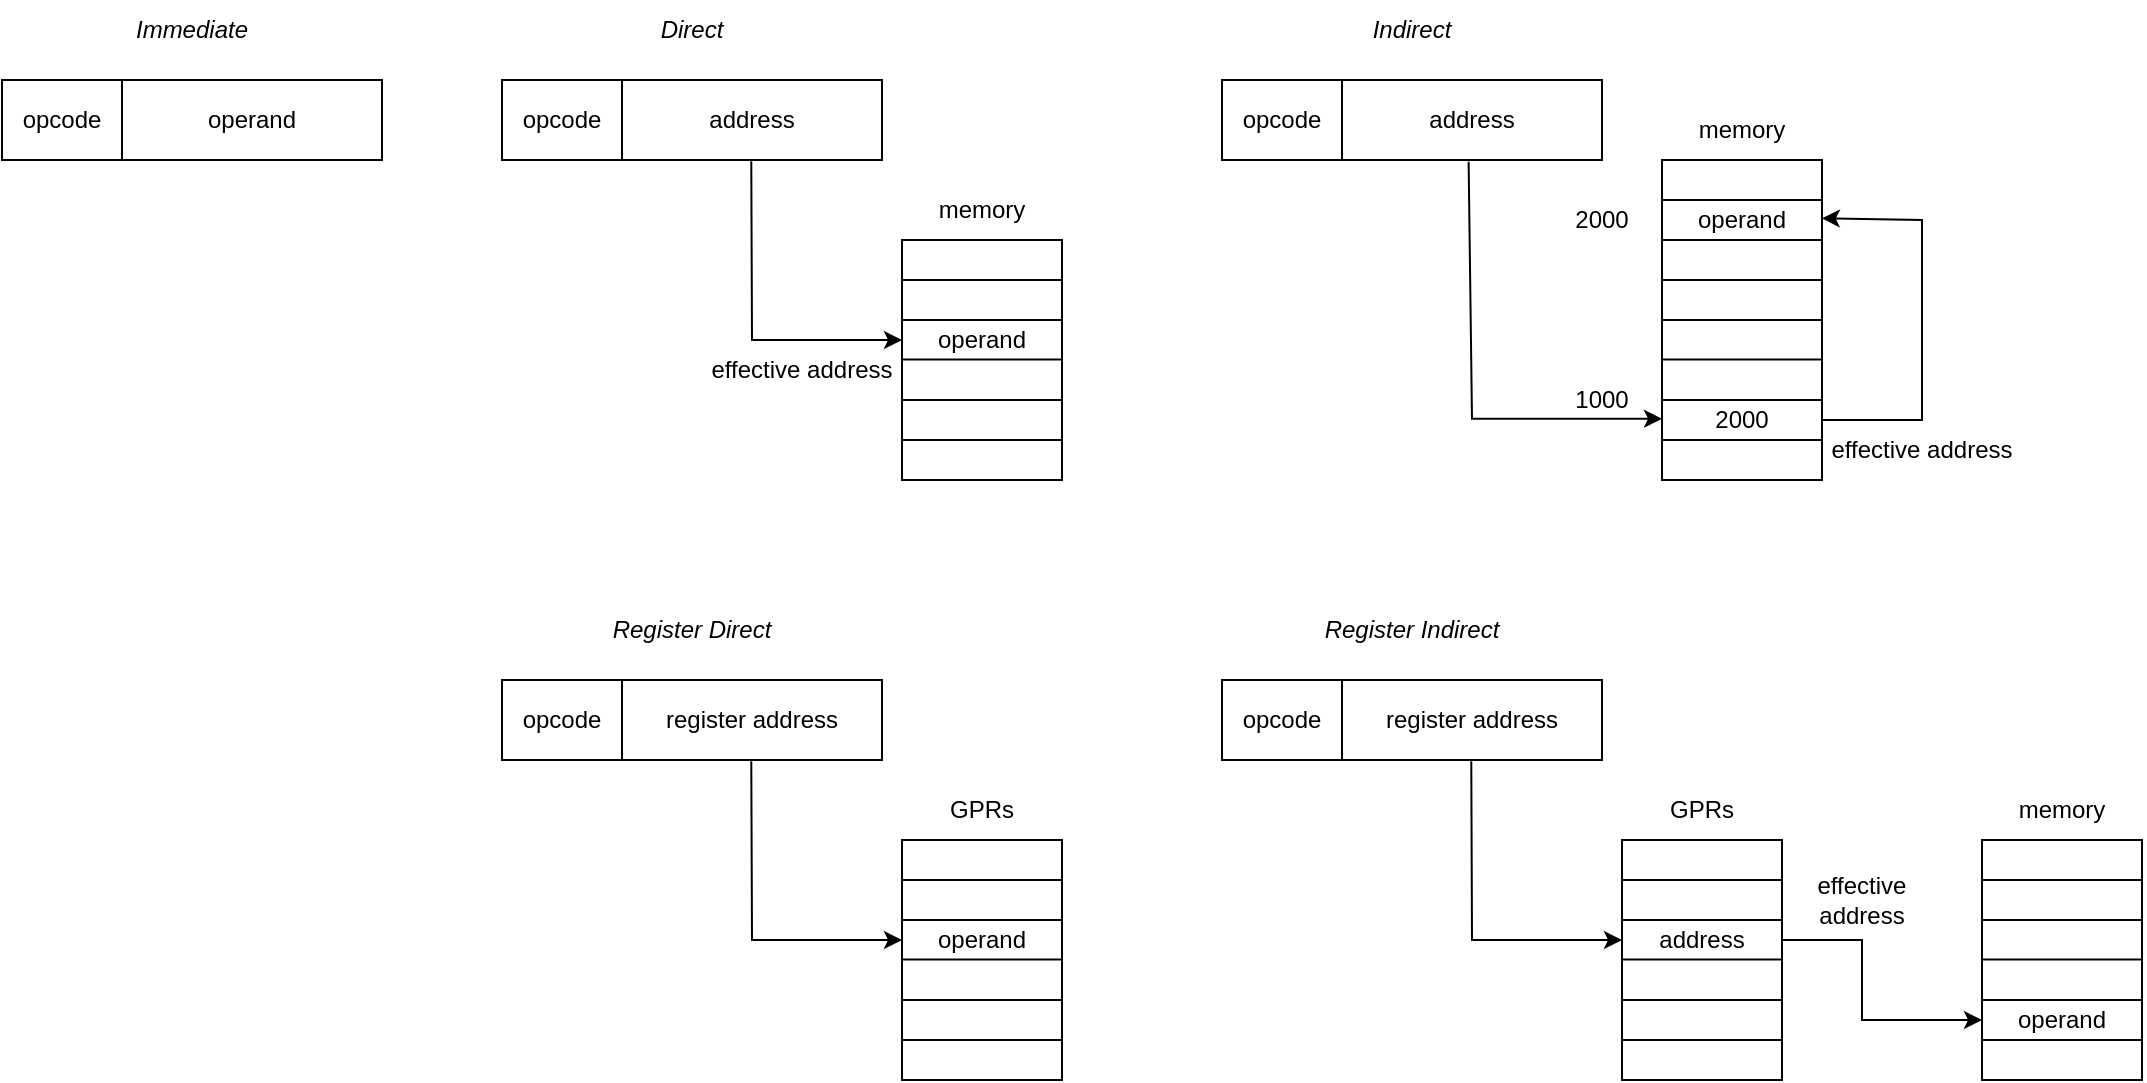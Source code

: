<mxfile version="22.1.4" type="device">
  <diagram name="Page-1" id="ot3oJ0A_FJG3IO7jYxw4">
    <mxGraphModel dx="1259" dy="679" grid="1" gridSize="10" guides="1" tooltips="1" connect="1" arrows="1" fold="1" page="1" pageScale="1" pageWidth="850" pageHeight="1100" math="0" shadow="0">
      <root>
        <mxCell id="0" />
        <mxCell id="1" parent="0" />
        <mxCell id="2TrJgn0k99Wz9AcOf1YM-1" value="" style="rounded=0;whiteSpace=wrap;html=1;" vertex="1" parent="1">
          <mxGeometry y="120" width="190" height="40" as="geometry" />
        </mxCell>
        <mxCell id="2TrJgn0k99Wz9AcOf1YM-2" value="opcode" style="text;html=1;strokeColor=none;fillColor=none;align=center;verticalAlign=middle;whiteSpace=wrap;rounded=0;" vertex="1" parent="1">
          <mxGeometry y="125" width="60" height="30" as="geometry" />
        </mxCell>
        <mxCell id="2TrJgn0k99Wz9AcOf1YM-3" value="" style="endArrow=none;html=1;rounded=0;entryX=0.325;entryY=0.018;entryDx=0;entryDy=0;entryPerimeter=0;" edge="1" parent="1">
          <mxGeometry width="50" height="50" relative="1" as="geometry">
            <mxPoint x="60" y="160" as="sourcePoint" />
            <mxPoint x="60" y="120.0" as="targetPoint" />
          </mxGeometry>
        </mxCell>
        <mxCell id="2TrJgn0k99Wz9AcOf1YM-4" value="operand" style="text;html=1;strokeColor=none;fillColor=none;align=center;verticalAlign=middle;whiteSpace=wrap;rounded=0;" vertex="1" parent="1">
          <mxGeometry x="60" y="125" width="130" height="30" as="geometry" />
        </mxCell>
        <mxCell id="2TrJgn0k99Wz9AcOf1YM-5" value="Immediate" style="text;html=1;strokeColor=none;fillColor=none;align=center;verticalAlign=middle;whiteSpace=wrap;rounded=0;fontStyle=2" vertex="1" parent="1">
          <mxGeometry x="10" y="80" width="170" height="30" as="geometry" />
        </mxCell>
        <mxCell id="2TrJgn0k99Wz9AcOf1YM-6" value="" style="rounded=0;whiteSpace=wrap;html=1;" vertex="1" parent="1">
          <mxGeometry x="250" y="120" width="190" height="40" as="geometry" />
        </mxCell>
        <mxCell id="2TrJgn0k99Wz9AcOf1YM-7" value="opcode" style="text;html=1;strokeColor=none;fillColor=none;align=center;verticalAlign=middle;whiteSpace=wrap;rounded=0;" vertex="1" parent="1">
          <mxGeometry x="250" y="125" width="60" height="30" as="geometry" />
        </mxCell>
        <mxCell id="2TrJgn0k99Wz9AcOf1YM-8" value="" style="endArrow=none;html=1;rounded=0;entryX=0.325;entryY=0.018;entryDx=0;entryDy=0;entryPerimeter=0;" edge="1" parent="1">
          <mxGeometry width="50" height="50" relative="1" as="geometry">
            <mxPoint x="310" y="160" as="sourcePoint" />
            <mxPoint x="310" y="120.0" as="targetPoint" />
          </mxGeometry>
        </mxCell>
        <mxCell id="2TrJgn0k99Wz9AcOf1YM-9" value="address" style="text;html=1;strokeColor=none;fillColor=none;align=center;verticalAlign=middle;whiteSpace=wrap;rounded=0;" vertex="1" parent="1">
          <mxGeometry x="310" y="125" width="130" height="30" as="geometry" />
        </mxCell>
        <mxCell id="2TrJgn0k99Wz9AcOf1YM-10" value="Direct" style="text;html=1;strokeColor=none;fillColor=none;align=center;verticalAlign=middle;whiteSpace=wrap;rounded=0;fontStyle=2" vertex="1" parent="1">
          <mxGeometry x="260" y="80" width="170" height="30" as="geometry" />
        </mxCell>
        <mxCell id="2TrJgn0k99Wz9AcOf1YM-11" value="" style="rounded=0;whiteSpace=wrap;html=1;" vertex="1" parent="1">
          <mxGeometry x="450" y="200" width="80" height="120" as="geometry" />
        </mxCell>
        <mxCell id="2TrJgn0k99Wz9AcOf1YM-12" value="" style="endArrow=none;html=1;rounded=0;" edge="1" parent="1">
          <mxGeometry width="50" height="50" relative="1" as="geometry">
            <mxPoint x="450" y="220" as="sourcePoint" />
            <mxPoint x="530" y="220" as="targetPoint" />
          </mxGeometry>
        </mxCell>
        <mxCell id="2TrJgn0k99Wz9AcOf1YM-13" value="" style="endArrow=none;html=1;rounded=0;" edge="1" parent="1">
          <mxGeometry width="50" height="50" relative="1" as="geometry">
            <mxPoint x="450" y="240" as="sourcePoint" />
            <mxPoint x="530" y="240" as="targetPoint" />
          </mxGeometry>
        </mxCell>
        <mxCell id="2TrJgn0k99Wz9AcOf1YM-14" value="" style="endArrow=none;html=1;rounded=0;" edge="1" parent="1">
          <mxGeometry width="50" height="50" relative="1" as="geometry">
            <mxPoint x="450" y="259.8" as="sourcePoint" />
            <mxPoint x="530" y="259.8" as="targetPoint" />
          </mxGeometry>
        </mxCell>
        <mxCell id="2TrJgn0k99Wz9AcOf1YM-15" value="" style="endArrow=none;html=1;rounded=0;" edge="1" parent="1">
          <mxGeometry width="50" height="50" relative="1" as="geometry">
            <mxPoint x="450" y="280" as="sourcePoint" />
            <mxPoint x="530" y="280" as="targetPoint" />
          </mxGeometry>
        </mxCell>
        <mxCell id="2TrJgn0k99Wz9AcOf1YM-16" value="" style="endArrow=none;html=1;rounded=0;" edge="1" parent="1">
          <mxGeometry width="50" height="50" relative="1" as="geometry">
            <mxPoint x="450" y="300" as="sourcePoint" />
            <mxPoint x="530" y="300" as="targetPoint" />
          </mxGeometry>
        </mxCell>
        <mxCell id="2TrJgn0k99Wz9AcOf1YM-18" value="operand" style="text;html=1;strokeColor=none;fillColor=none;align=center;verticalAlign=middle;whiteSpace=wrap;rounded=0;" vertex="1" parent="1">
          <mxGeometry x="450" y="240" width="80" height="20" as="geometry" />
        </mxCell>
        <mxCell id="2TrJgn0k99Wz9AcOf1YM-20" value="" style="endArrow=classic;html=1;rounded=0;exitX=0.656;exitY=1.015;exitDx=0;exitDy=0;exitPerimeter=0;entryX=0;entryY=0.5;entryDx=0;entryDy=0;" edge="1" parent="1" source="2TrJgn0k99Wz9AcOf1YM-6" target="2TrJgn0k99Wz9AcOf1YM-18">
          <mxGeometry width="50" height="50" relative="1" as="geometry">
            <mxPoint x="450" y="310" as="sourcePoint" />
            <mxPoint x="500" y="260" as="targetPoint" />
            <Array as="points">
              <mxPoint x="375" y="250" />
            </Array>
          </mxGeometry>
        </mxCell>
        <mxCell id="2TrJgn0k99Wz9AcOf1YM-21" value="memory" style="text;html=1;strokeColor=none;fillColor=none;align=center;verticalAlign=middle;whiteSpace=wrap;rounded=0;" vertex="1" parent="1">
          <mxGeometry x="450" y="170" width="80" height="30" as="geometry" />
        </mxCell>
        <mxCell id="2TrJgn0k99Wz9AcOf1YM-22" value="effective address" style="text;html=1;strokeColor=none;fillColor=none;align=center;verticalAlign=middle;whiteSpace=wrap;rounded=0;" vertex="1" parent="1">
          <mxGeometry x="350" y="250" width="100" height="30" as="geometry" />
        </mxCell>
        <mxCell id="2TrJgn0k99Wz9AcOf1YM-23" value="" style="rounded=0;whiteSpace=wrap;html=1;" vertex="1" parent="1">
          <mxGeometry x="610" y="120" width="190" height="40" as="geometry" />
        </mxCell>
        <mxCell id="2TrJgn0k99Wz9AcOf1YM-24" value="opcode" style="text;html=1;strokeColor=none;fillColor=none;align=center;verticalAlign=middle;whiteSpace=wrap;rounded=0;" vertex="1" parent="1">
          <mxGeometry x="610" y="125" width="60" height="30" as="geometry" />
        </mxCell>
        <mxCell id="2TrJgn0k99Wz9AcOf1YM-25" value="" style="endArrow=none;html=1;rounded=0;entryX=0.325;entryY=0.018;entryDx=0;entryDy=0;entryPerimeter=0;" edge="1" parent="1">
          <mxGeometry width="50" height="50" relative="1" as="geometry">
            <mxPoint x="670" y="160" as="sourcePoint" />
            <mxPoint x="670" y="120.0" as="targetPoint" />
          </mxGeometry>
        </mxCell>
        <mxCell id="2TrJgn0k99Wz9AcOf1YM-26" value="address" style="text;html=1;strokeColor=none;fillColor=none;align=center;verticalAlign=middle;whiteSpace=wrap;rounded=0;" vertex="1" parent="1">
          <mxGeometry x="670" y="125" width="130" height="30" as="geometry" />
        </mxCell>
        <mxCell id="2TrJgn0k99Wz9AcOf1YM-27" value="Indirect" style="text;html=1;strokeColor=none;fillColor=none;align=center;verticalAlign=middle;whiteSpace=wrap;rounded=0;fontStyle=2" vertex="1" parent="1">
          <mxGeometry x="620" y="80" width="170" height="30" as="geometry" />
        </mxCell>
        <mxCell id="2TrJgn0k99Wz9AcOf1YM-28" value="" style="rounded=0;whiteSpace=wrap;html=1;" vertex="1" parent="1">
          <mxGeometry x="830" y="160" width="80" height="160" as="geometry" />
        </mxCell>
        <mxCell id="2TrJgn0k99Wz9AcOf1YM-29" value="" style="endArrow=none;html=1;rounded=0;" edge="1" parent="1">
          <mxGeometry width="50" height="50" relative="1" as="geometry">
            <mxPoint x="830" y="220" as="sourcePoint" />
            <mxPoint x="910" y="220" as="targetPoint" />
          </mxGeometry>
        </mxCell>
        <mxCell id="2TrJgn0k99Wz9AcOf1YM-30" value="" style="endArrow=none;html=1;rounded=0;" edge="1" parent="1">
          <mxGeometry width="50" height="50" relative="1" as="geometry">
            <mxPoint x="830" y="240" as="sourcePoint" />
            <mxPoint x="910" y="240" as="targetPoint" />
          </mxGeometry>
        </mxCell>
        <mxCell id="2TrJgn0k99Wz9AcOf1YM-31" value="" style="endArrow=none;html=1;rounded=0;" edge="1" parent="1">
          <mxGeometry width="50" height="50" relative="1" as="geometry">
            <mxPoint x="830" y="259.8" as="sourcePoint" />
            <mxPoint x="910" y="259.8" as="targetPoint" />
          </mxGeometry>
        </mxCell>
        <mxCell id="2TrJgn0k99Wz9AcOf1YM-32" value="" style="endArrow=none;html=1;rounded=0;" edge="1" parent="1">
          <mxGeometry width="50" height="50" relative="1" as="geometry">
            <mxPoint x="830" y="280" as="sourcePoint" />
            <mxPoint x="910" y="280" as="targetPoint" />
          </mxGeometry>
        </mxCell>
        <mxCell id="2TrJgn0k99Wz9AcOf1YM-33" value="" style="endArrow=none;html=1;rounded=0;" edge="1" parent="1">
          <mxGeometry width="50" height="50" relative="1" as="geometry">
            <mxPoint x="830" y="300" as="sourcePoint" />
            <mxPoint x="910" y="300" as="targetPoint" />
          </mxGeometry>
        </mxCell>
        <mxCell id="2TrJgn0k99Wz9AcOf1YM-34" value="2000" style="text;html=1;strokeColor=none;fillColor=none;align=center;verticalAlign=middle;whiteSpace=wrap;rounded=0;" vertex="1" parent="1">
          <mxGeometry x="830" y="280" width="80" height="20" as="geometry" />
        </mxCell>
        <mxCell id="2TrJgn0k99Wz9AcOf1YM-35" value="" style="endArrow=classic;html=1;rounded=0;exitX=0.649;exitY=1.023;exitDx=0;exitDy=0;exitPerimeter=0;entryX=0;entryY=0.5;entryDx=0;entryDy=0;" edge="1" parent="1" source="2TrJgn0k99Wz9AcOf1YM-23">
          <mxGeometry width="50" height="50" relative="1" as="geometry">
            <mxPoint x="734.64" y="200.0" as="sourcePoint" />
            <mxPoint x="830.0" y="289.4" as="targetPoint" />
            <Array as="points">
              <mxPoint x="735" y="289.4" />
            </Array>
          </mxGeometry>
        </mxCell>
        <mxCell id="2TrJgn0k99Wz9AcOf1YM-36" value="memory" style="text;html=1;strokeColor=none;fillColor=none;align=center;verticalAlign=middle;whiteSpace=wrap;rounded=0;" vertex="1" parent="1">
          <mxGeometry x="830" y="130" width="80" height="30" as="geometry" />
        </mxCell>
        <mxCell id="2TrJgn0k99Wz9AcOf1YM-40" value="1000" style="text;html=1;strokeColor=none;fillColor=none;align=center;verticalAlign=middle;whiteSpace=wrap;rounded=0;" vertex="1" parent="1">
          <mxGeometry x="770" y="270" width="60" height="20" as="geometry" />
        </mxCell>
        <mxCell id="2TrJgn0k99Wz9AcOf1YM-41" value="" style="endArrow=none;html=1;rounded=0;" edge="1" parent="1">
          <mxGeometry width="50" height="50" relative="1" as="geometry">
            <mxPoint x="830" y="200" as="sourcePoint" />
            <mxPoint x="910" y="200" as="targetPoint" />
          </mxGeometry>
        </mxCell>
        <mxCell id="2TrJgn0k99Wz9AcOf1YM-42" value="" style="endArrow=none;html=1;rounded=0;" edge="1" parent="1">
          <mxGeometry width="50" height="50" relative="1" as="geometry">
            <mxPoint x="830" y="180" as="sourcePoint" />
            <mxPoint x="910" y="180" as="targetPoint" />
          </mxGeometry>
        </mxCell>
        <mxCell id="2TrJgn0k99Wz9AcOf1YM-43" value="2000" style="text;html=1;strokeColor=none;fillColor=none;align=center;verticalAlign=middle;whiteSpace=wrap;rounded=0;" vertex="1" parent="1">
          <mxGeometry x="770" y="180" width="60" height="20" as="geometry" />
        </mxCell>
        <mxCell id="2TrJgn0k99Wz9AcOf1YM-44" value="" style="endArrow=classic;html=1;rounded=0;exitX=1;exitY=0.5;exitDx=0;exitDy=0;entryX=0.999;entryY=0.182;entryDx=0;entryDy=0;entryPerimeter=0;" edge="1" parent="1" source="2TrJgn0k99Wz9AcOf1YM-34" target="2TrJgn0k99Wz9AcOf1YM-28">
          <mxGeometry width="50" height="50" relative="1" as="geometry">
            <mxPoint x="900" y="290" as="sourcePoint" />
            <mxPoint x="960" y="190" as="targetPoint" />
            <Array as="points">
              <mxPoint x="960" y="290" />
              <mxPoint x="960" y="190" />
            </Array>
          </mxGeometry>
        </mxCell>
        <mxCell id="2TrJgn0k99Wz9AcOf1YM-45" value="operand" style="text;html=1;strokeColor=none;fillColor=none;align=center;verticalAlign=middle;whiteSpace=wrap;rounded=0;" vertex="1" parent="1">
          <mxGeometry x="830" y="180" width="80" height="20" as="geometry" />
        </mxCell>
        <mxCell id="2TrJgn0k99Wz9AcOf1YM-46" value="effective address" style="text;html=1;strokeColor=none;fillColor=none;align=center;verticalAlign=middle;whiteSpace=wrap;rounded=0;" vertex="1" parent="1">
          <mxGeometry x="910" y="290" width="100" height="30" as="geometry" />
        </mxCell>
        <mxCell id="2TrJgn0k99Wz9AcOf1YM-47" value="" style="rounded=0;whiteSpace=wrap;html=1;" vertex="1" parent="1">
          <mxGeometry x="250" y="420" width="190" height="40" as="geometry" />
        </mxCell>
        <mxCell id="2TrJgn0k99Wz9AcOf1YM-48" value="opcode" style="text;html=1;strokeColor=none;fillColor=none;align=center;verticalAlign=middle;whiteSpace=wrap;rounded=0;" vertex="1" parent="1">
          <mxGeometry x="250" y="425" width="60" height="30" as="geometry" />
        </mxCell>
        <mxCell id="2TrJgn0k99Wz9AcOf1YM-49" value="" style="endArrow=none;html=1;rounded=0;entryX=0.325;entryY=0.018;entryDx=0;entryDy=0;entryPerimeter=0;" edge="1" parent="1">
          <mxGeometry width="50" height="50" relative="1" as="geometry">
            <mxPoint x="310" y="460" as="sourcePoint" />
            <mxPoint x="310" y="420" as="targetPoint" />
          </mxGeometry>
        </mxCell>
        <mxCell id="2TrJgn0k99Wz9AcOf1YM-50" value="register address" style="text;html=1;strokeColor=none;fillColor=none;align=center;verticalAlign=middle;whiteSpace=wrap;rounded=0;" vertex="1" parent="1">
          <mxGeometry x="310" y="425" width="130" height="30" as="geometry" />
        </mxCell>
        <mxCell id="2TrJgn0k99Wz9AcOf1YM-51" value="Register Direct" style="text;html=1;strokeColor=none;fillColor=none;align=center;verticalAlign=middle;whiteSpace=wrap;rounded=0;fontStyle=2" vertex="1" parent="1">
          <mxGeometry x="260" y="380" width="170" height="30" as="geometry" />
        </mxCell>
        <mxCell id="2TrJgn0k99Wz9AcOf1YM-52" value="" style="rounded=0;whiteSpace=wrap;html=1;" vertex="1" parent="1">
          <mxGeometry x="450" y="500" width="80" height="120" as="geometry" />
        </mxCell>
        <mxCell id="2TrJgn0k99Wz9AcOf1YM-53" value="" style="endArrow=none;html=1;rounded=0;" edge="1" parent="1">
          <mxGeometry width="50" height="50" relative="1" as="geometry">
            <mxPoint x="450" y="520" as="sourcePoint" />
            <mxPoint x="530" y="520" as="targetPoint" />
          </mxGeometry>
        </mxCell>
        <mxCell id="2TrJgn0k99Wz9AcOf1YM-54" value="" style="endArrow=none;html=1;rounded=0;" edge="1" parent="1">
          <mxGeometry width="50" height="50" relative="1" as="geometry">
            <mxPoint x="450" y="540" as="sourcePoint" />
            <mxPoint x="530" y="540" as="targetPoint" />
          </mxGeometry>
        </mxCell>
        <mxCell id="2TrJgn0k99Wz9AcOf1YM-55" value="" style="endArrow=none;html=1;rounded=0;" edge="1" parent="1">
          <mxGeometry width="50" height="50" relative="1" as="geometry">
            <mxPoint x="450" y="559.8" as="sourcePoint" />
            <mxPoint x="530" y="559.8" as="targetPoint" />
          </mxGeometry>
        </mxCell>
        <mxCell id="2TrJgn0k99Wz9AcOf1YM-56" value="" style="endArrow=none;html=1;rounded=0;" edge="1" parent="1">
          <mxGeometry width="50" height="50" relative="1" as="geometry">
            <mxPoint x="450" y="580" as="sourcePoint" />
            <mxPoint x="530" y="580" as="targetPoint" />
          </mxGeometry>
        </mxCell>
        <mxCell id="2TrJgn0k99Wz9AcOf1YM-57" value="" style="endArrow=none;html=1;rounded=0;" edge="1" parent="1">
          <mxGeometry width="50" height="50" relative="1" as="geometry">
            <mxPoint x="450" y="600" as="sourcePoint" />
            <mxPoint x="530" y="600" as="targetPoint" />
          </mxGeometry>
        </mxCell>
        <mxCell id="2TrJgn0k99Wz9AcOf1YM-59" value="" style="endArrow=classic;html=1;rounded=0;exitX=0.656;exitY=1.015;exitDx=0;exitDy=0;exitPerimeter=0;entryX=0;entryY=0.5;entryDx=0;entryDy=0;" edge="1" parent="1" source="2TrJgn0k99Wz9AcOf1YM-47">
          <mxGeometry width="50" height="50" relative="1" as="geometry">
            <mxPoint x="450" y="610" as="sourcePoint" />
            <mxPoint x="450" y="550" as="targetPoint" />
            <Array as="points">
              <mxPoint x="375" y="550" />
            </Array>
          </mxGeometry>
        </mxCell>
        <mxCell id="2TrJgn0k99Wz9AcOf1YM-60" value="GPRs" style="text;html=1;strokeColor=none;fillColor=none;align=center;verticalAlign=middle;whiteSpace=wrap;rounded=0;" vertex="1" parent="1">
          <mxGeometry x="450" y="470" width="80" height="30" as="geometry" />
        </mxCell>
        <mxCell id="2TrJgn0k99Wz9AcOf1YM-95" value="" style="rounded=0;whiteSpace=wrap;html=1;" vertex="1" parent="1">
          <mxGeometry x="610" y="420" width="190" height="40" as="geometry" />
        </mxCell>
        <mxCell id="2TrJgn0k99Wz9AcOf1YM-96" value="opcode" style="text;html=1;strokeColor=none;fillColor=none;align=center;verticalAlign=middle;whiteSpace=wrap;rounded=0;" vertex="1" parent="1">
          <mxGeometry x="610" y="425" width="60" height="30" as="geometry" />
        </mxCell>
        <mxCell id="2TrJgn0k99Wz9AcOf1YM-97" value="" style="endArrow=none;html=1;rounded=0;entryX=0.325;entryY=0.018;entryDx=0;entryDy=0;entryPerimeter=0;" edge="1" parent="1">
          <mxGeometry width="50" height="50" relative="1" as="geometry">
            <mxPoint x="670" y="460" as="sourcePoint" />
            <mxPoint x="670" y="420" as="targetPoint" />
          </mxGeometry>
        </mxCell>
        <mxCell id="2TrJgn0k99Wz9AcOf1YM-98" value="register address" style="text;html=1;strokeColor=none;fillColor=none;align=center;verticalAlign=middle;whiteSpace=wrap;rounded=0;" vertex="1" parent="1">
          <mxGeometry x="670" y="425" width="130" height="30" as="geometry" />
        </mxCell>
        <mxCell id="2TrJgn0k99Wz9AcOf1YM-99" value="Register Indirect" style="text;html=1;strokeColor=none;fillColor=none;align=center;verticalAlign=middle;whiteSpace=wrap;rounded=0;fontStyle=2" vertex="1" parent="1">
          <mxGeometry x="620" y="380" width="170" height="30" as="geometry" />
        </mxCell>
        <mxCell id="2TrJgn0k99Wz9AcOf1YM-100" value="" style="rounded=0;whiteSpace=wrap;html=1;" vertex="1" parent="1">
          <mxGeometry x="810" y="500" width="80" height="120" as="geometry" />
        </mxCell>
        <mxCell id="2TrJgn0k99Wz9AcOf1YM-101" value="" style="endArrow=none;html=1;rounded=0;" edge="1" parent="1">
          <mxGeometry width="50" height="50" relative="1" as="geometry">
            <mxPoint x="810" y="520" as="sourcePoint" />
            <mxPoint x="890" y="520" as="targetPoint" />
          </mxGeometry>
        </mxCell>
        <mxCell id="2TrJgn0k99Wz9AcOf1YM-102" value="" style="endArrow=none;html=1;rounded=0;" edge="1" parent="1">
          <mxGeometry width="50" height="50" relative="1" as="geometry">
            <mxPoint x="810" y="540" as="sourcePoint" />
            <mxPoint x="890" y="540" as="targetPoint" />
          </mxGeometry>
        </mxCell>
        <mxCell id="2TrJgn0k99Wz9AcOf1YM-103" value="" style="endArrow=none;html=1;rounded=0;" edge="1" parent="1">
          <mxGeometry width="50" height="50" relative="1" as="geometry">
            <mxPoint x="810" y="559.8" as="sourcePoint" />
            <mxPoint x="890" y="559.8" as="targetPoint" />
          </mxGeometry>
        </mxCell>
        <mxCell id="2TrJgn0k99Wz9AcOf1YM-104" value="" style="endArrow=none;html=1;rounded=0;" edge="1" parent="1">
          <mxGeometry width="50" height="50" relative="1" as="geometry">
            <mxPoint x="810" y="580" as="sourcePoint" />
            <mxPoint x="890" y="580" as="targetPoint" />
          </mxGeometry>
        </mxCell>
        <mxCell id="2TrJgn0k99Wz9AcOf1YM-105" value="" style="endArrow=none;html=1;rounded=0;" edge="1" parent="1">
          <mxGeometry width="50" height="50" relative="1" as="geometry">
            <mxPoint x="810" y="600" as="sourcePoint" />
            <mxPoint x="890" y="600" as="targetPoint" />
          </mxGeometry>
        </mxCell>
        <mxCell id="2TrJgn0k99Wz9AcOf1YM-106" value="address" style="text;html=1;strokeColor=none;fillColor=none;align=center;verticalAlign=middle;whiteSpace=wrap;rounded=0;" vertex="1" parent="1">
          <mxGeometry x="810" y="540" width="80" height="20" as="geometry" />
        </mxCell>
        <mxCell id="2TrJgn0k99Wz9AcOf1YM-107" value="" style="endArrow=classic;html=1;rounded=0;exitX=0.656;exitY=1.015;exitDx=0;exitDy=0;exitPerimeter=0;entryX=0;entryY=0.5;entryDx=0;entryDy=0;" edge="1" parent="1" source="2TrJgn0k99Wz9AcOf1YM-95" target="2TrJgn0k99Wz9AcOf1YM-106">
          <mxGeometry width="50" height="50" relative="1" as="geometry">
            <mxPoint x="810" y="610" as="sourcePoint" />
            <mxPoint x="860" y="560" as="targetPoint" />
            <Array as="points">
              <mxPoint x="735" y="550" />
            </Array>
          </mxGeometry>
        </mxCell>
        <mxCell id="2TrJgn0k99Wz9AcOf1YM-108" value="GPRs" style="text;html=1;strokeColor=none;fillColor=none;align=center;verticalAlign=middle;whiteSpace=wrap;rounded=0;" vertex="1" parent="1">
          <mxGeometry x="810" y="470" width="80" height="30" as="geometry" />
        </mxCell>
        <mxCell id="2TrJgn0k99Wz9AcOf1YM-109" value="" style="rounded=0;whiteSpace=wrap;html=1;" vertex="1" parent="1">
          <mxGeometry x="990" y="500" width="80" height="120" as="geometry" />
        </mxCell>
        <mxCell id="2TrJgn0k99Wz9AcOf1YM-110" value="" style="endArrow=none;html=1;rounded=0;" edge="1" parent="1">
          <mxGeometry width="50" height="50" relative="1" as="geometry">
            <mxPoint x="990" y="520" as="sourcePoint" />
            <mxPoint x="1070" y="520" as="targetPoint" />
          </mxGeometry>
        </mxCell>
        <mxCell id="2TrJgn0k99Wz9AcOf1YM-111" value="" style="endArrow=none;html=1;rounded=0;" edge="1" parent="1">
          <mxGeometry width="50" height="50" relative="1" as="geometry">
            <mxPoint x="990" y="540" as="sourcePoint" />
            <mxPoint x="1070" y="540" as="targetPoint" />
          </mxGeometry>
        </mxCell>
        <mxCell id="2TrJgn0k99Wz9AcOf1YM-112" value="" style="endArrow=none;html=1;rounded=0;" edge="1" parent="1">
          <mxGeometry width="50" height="50" relative="1" as="geometry">
            <mxPoint x="990" y="559.8" as="sourcePoint" />
            <mxPoint x="1070" y="559.8" as="targetPoint" />
          </mxGeometry>
        </mxCell>
        <mxCell id="2TrJgn0k99Wz9AcOf1YM-113" value="" style="endArrow=none;html=1;rounded=0;" edge="1" parent="1">
          <mxGeometry width="50" height="50" relative="1" as="geometry">
            <mxPoint x="990" y="580" as="sourcePoint" />
            <mxPoint x="1070" y="580" as="targetPoint" />
          </mxGeometry>
        </mxCell>
        <mxCell id="2TrJgn0k99Wz9AcOf1YM-114" value="" style="endArrow=none;html=1;rounded=0;" edge="1" parent="1">
          <mxGeometry width="50" height="50" relative="1" as="geometry">
            <mxPoint x="990" y="600" as="sourcePoint" />
            <mxPoint x="1070" y="600" as="targetPoint" />
          </mxGeometry>
        </mxCell>
        <mxCell id="2TrJgn0k99Wz9AcOf1YM-115" value="memory" style="text;html=1;strokeColor=none;fillColor=none;align=center;verticalAlign=middle;whiteSpace=wrap;rounded=0;" vertex="1" parent="1">
          <mxGeometry x="990" y="470" width="80" height="30" as="geometry" />
        </mxCell>
        <mxCell id="2TrJgn0k99Wz9AcOf1YM-116" value="operand" style="text;html=1;strokeColor=none;fillColor=none;align=center;verticalAlign=middle;whiteSpace=wrap;rounded=0;" vertex="1" parent="1">
          <mxGeometry x="990" y="580" width="80" height="20" as="geometry" />
        </mxCell>
        <mxCell id="2TrJgn0k99Wz9AcOf1YM-117" value="" style="endArrow=classic;html=1;rounded=0;exitX=1;exitY=0.5;exitDx=0;exitDy=0;entryX=0;entryY=0.5;entryDx=0;entryDy=0;" edge="1" parent="1" source="2TrJgn0k99Wz9AcOf1YM-106" target="2TrJgn0k99Wz9AcOf1YM-116">
          <mxGeometry width="50" height="50" relative="1" as="geometry">
            <mxPoint x="1130" y="460" as="sourcePoint" />
            <mxPoint x="1180" y="410" as="targetPoint" />
            <Array as="points">
              <mxPoint x="930" y="550" />
              <mxPoint x="930" y="590" />
            </Array>
          </mxGeometry>
        </mxCell>
        <mxCell id="2TrJgn0k99Wz9AcOf1YM-118" value="effective address" style="text;html=1;strokeColor=none;fillColor=none;align=center;verticalAlign=middle;whiteSpace=wrap;rounded=0;" vertex="1" parent="1">
          <mxGeometry x="890" y="515" width="80" height="30" as="geometry" />
        </mxCell>
        <mxCell id="2TrJgn0k99Wz9AcOf1YM-119" value="operand" style="text;html=1;strokeColor=none;fillColor=none;align=center;verticalAlign=middle;whiteSpace=wrap;rounded=0;" vertex="1" parent="1">
          <mxGeometry x="450" y="540" width="80" height="20" as="geometry" />
        </mxCell>
      </root>
    </mxGraphModel>
  </diagram>
</mxfile>
